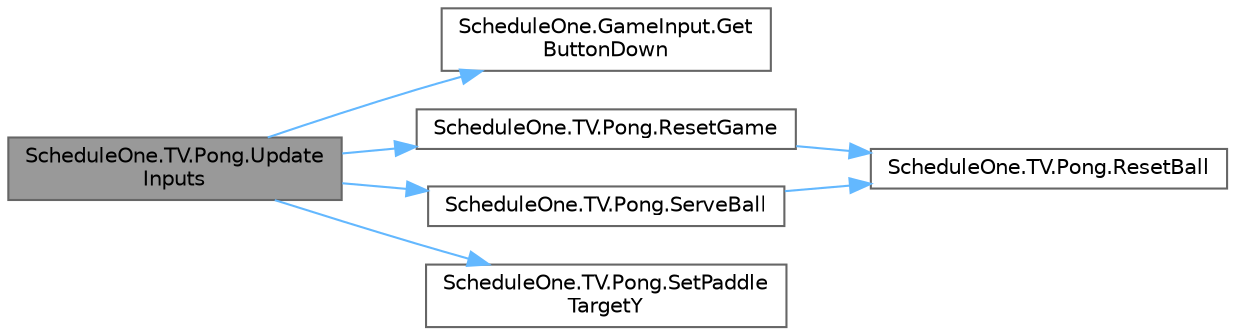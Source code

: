 digraph "ScheduleOne.TV.Pong.UpdateInputs"
{
 // LATEX_PDF_SIZE
  bgcolor="transparent";
  edge [fontname=Helvetica,fontsize=10,labelfontname=Helvetica,labelfontsize=10];
  node [fontname=Helvetica,fontsize=10,shape=box,height=0.2,width=0.4];
  rankdir="LR";
  Node1 [id="Node000001",label="ScheduleOne.TV.Pong.Update\lInputs",height=0.2,width=0.4,color="gray40", fillcolor="grey60", style="filled", fontcolor="black",tooltip=" "];
  Node1 -> Node2 [id="edge1_Node000001_Node000002",color="steelblue1",style="solid",tooltip=" "];
  Node2 [id="Node000002",label="ScheduleOne.GameInput.Get\lButtonDown",height=0.2,width=0.4,color="grey40", fillcolor="white", style="filled",URL="$class_schedule_one_1_1_game_input.html#a5ad7f37345fd9db31ecd2d23229ee8e3",tooltip=" "];
  Node1 -> Node3 [id="edge2_Node000001_Node000003",color="steelblue1",style="solid",tooltip=" "];
  Node3 [id="Node000003",label="ScheduleOne.TV.Pong.ResetGame",height=0.2,width=0.4,color="grey40", fillcolor="white", style="filled",URL="$class_schedule_one_1_1_t_v_1_1_pong.html#afe7b02fb7849ae5f61e4ff2c1b477829",tooltip=" "];
  Node3 -> Node4 [id="edge3_Node000003_Node000004",color="steelblue1",style="solid",tooltip=" "];
  Node4 [id="Node000004",label="ScheduleOne.TV.Pong.ResetBall",height=0.2,width=0.4,color="grey40", fillcolor="white", style="filled",URL="$class_schedule_one_1_1_t_v_1_1_pong.html#a566d55b68dcdd552dec4beeb8af145e7",tooltip=" "];
  Node1 -> Node5 [id="edge4_Node000001_Node000005",color="steelblue1",style="solid",tooltip=" "];
  Node5 [id="Node000005",label="ScheduleOne.TV.Pong.ServeBall",height=0.2,width=0.4,color="grey40", fillcolor="white", style="filled",URL="$class_schedule_one_1_1_t_v_1_1_pong.html#a776baf6082c2a81c1e060aff1053bc3e",tooltip=" "];
  Node5 -> Node4 [id="edge5_Node000005_Node000004",color="steelblue1",style="solid",tooltip=" "];
  Node1 -> Node6 [id="edge6_Node000001_Node000006",color="steelblue1",style="solid",tooltip=" "];
  Node6 [id="Node000006",label="ScheduleOne.TV.Pong.SetPaddle\lTargetY",height=0.2,width=0.4,color="grey40", fillcolor="white", style="filled",URL="$class_schedule_one_1_1_t_v_1_1_pong.html#aedad17a7fe50d4f081aa7e5589d28546",tooltip=" "];
}
